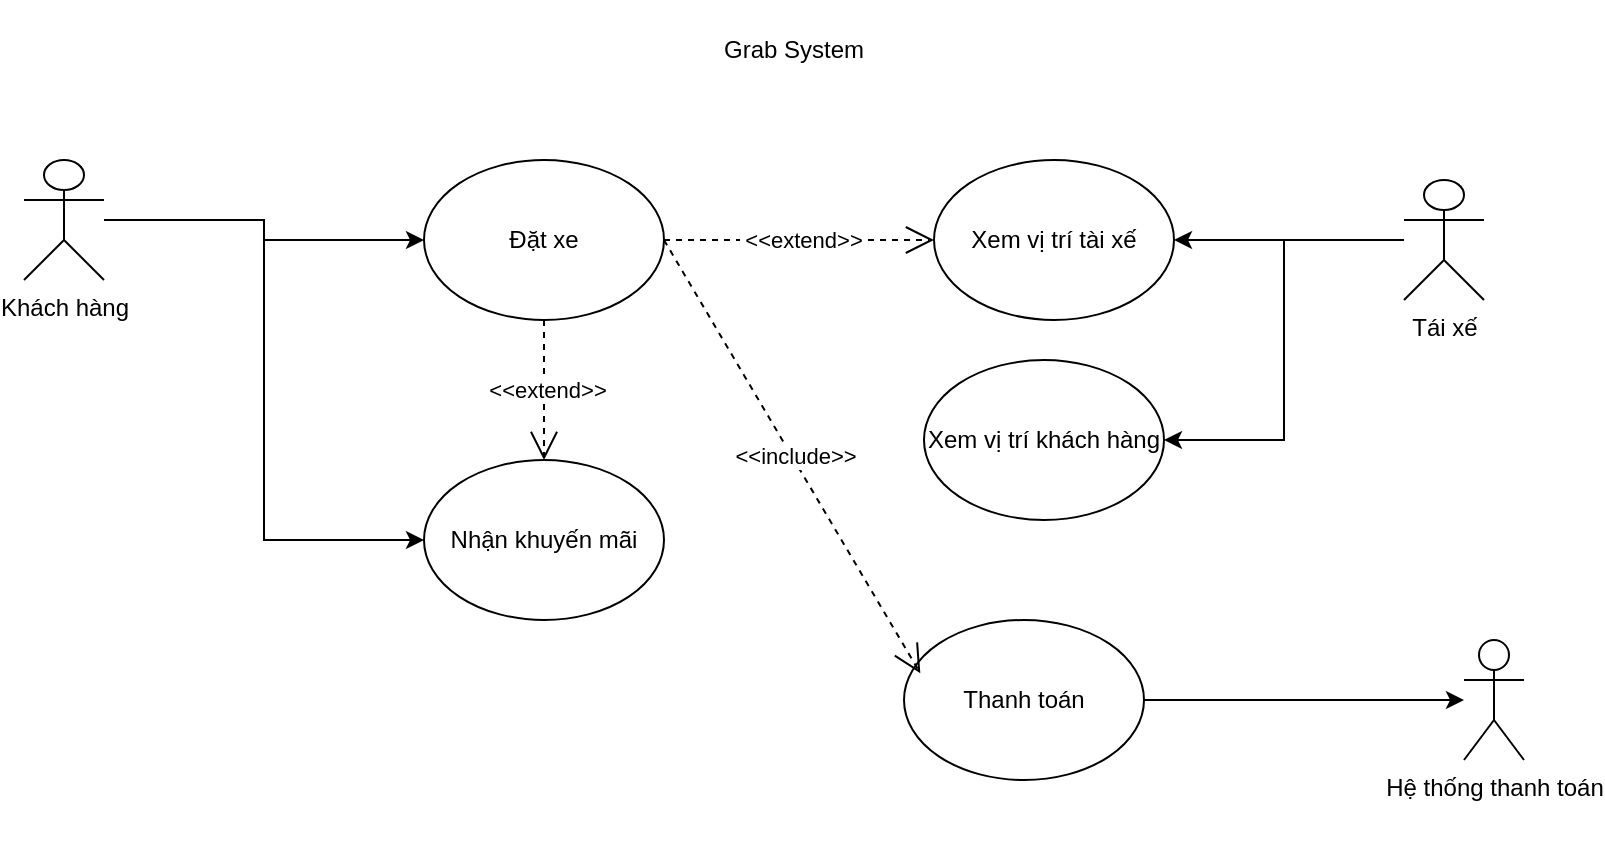 <mxfile version="28.2.8">
  <diagram name="Page-1" id="zkhJZKPtHoh3gSzy9Pgv">
    <mxGraphModel dx="1426" dy="789" grid="1" gridSize="10" guides="1" tooltips="1" connect="1" arrows="1" fold="1" page="1" pageScale="1" pageWidth="850" pageHeight="1100" math="0" shadow="0">
      <root>
        <mxCell id="0" />
        <mxCell id="1" parent="0" />
        <mxCell id="8nGukYZZbQrj5XsDTY7z-1" value="" style="whiteSpace=wrap;html=1;aspect=fixed;fillColor=default;rounded=0;glass=0;shadow=0;gradientColor=none;strokeColor=none;" vertex="1" parent="1">
          <mxGeometry x="220" y="140" width="430" height="430" as="geometry" />
        </mxCell>
        <mxCell id="8nGukYZZbQrj5XsDTY7z-2" value="Grab System" style="text;html=1;whiteSpace=wrap;strokeColor=none;fillColor=none;align=center;verticalAlign=middle;rounded=0;" vertex="1" parent="1">
          <mxGeometry x="365" y="150" width="140" height="30" as="geometry" />
        </mxCell>
        <mxCell id="8nGukYZZbQrj5XsDTY7z-3" value="Đặt xe" style="ellipse;whiteSpace=wrap;html=1;" vertex="1" parent="1">
          <mxGeometry x="250" y="220" width="120" height="80" as="geometry" />
        </mxCell>
        <mxCell id="8nGukYZZbQrj5XsDTY7z-4" style="edgeStyle=orthogonalEdgeStyle;rounded=0;orthogonalLoop=1;jettySize=auto;html=1;" edge="1" parent="1" source="8nGukYZZbQrj5XsDTY7z-5" target="8nGukYZZbQrj5XsDTY7z-12">
          <mxGeometry relative="1" as="geometry" />
        </mxCell>
        <mxCell id="8nGukYZZbQrj5XsDTY7z-5" value="Thanh toán" style="ellipse;whiteSpace=wrap;html=1;" vertex="1" parent="1">
          <mxGeometry x="490" y="450" width="120" height="80" as="geometry" />
        </mxCell>
        <mxCell id="8nGukYZZbQrj5XsDTY7z-6" value="Xem vị trí tài xế" style="ellipse;whiteSpace=wrap;html=1;" vertex="1" parent="1">
          <mxGeometry x="505" y="220" width="120" height="80" as="geometry" />
        </mxCell>
        <mxCell id="8nGukYZZbQrj5XsDTY7z-7" value="&lt;div style=&quot;text-align: start;&quot;&gt;&lt;span style=&quot;background-color: light-dark(#ffffff, var(--ge-dark-color, #121212)); white-space: pre-wrap;&quot;&gt;&lt;font face=&quot;Arial, sans-serif&quot;&gt;&amp;nbsp;&amp;lt;&amp;lt;extend&amp;gt;&amp;gt;&lt;/font&gt;&lt;/span&gt;&lt;/div&gt;" style="endArrow=open;endSize=12;dashed=1;html=1;rounded=0;exitX=1;exitY=0.5;exitDx=0;exitDy=0;entryX=0;entryY=0.5;entryDx=0;entryDy=0;" edge="1" parent="1" source="8nGukYZZbQrj5XsDTY7z-3" target="8nGukYZZbQrj5XsDTY7z-6">
          <mxGeometry x="0.001" width="160" relative="1" as="geometry">
            <mxPoint x="380" y="329.52" as="sourcePoint" />
            <mxPoint x="540" y="329.52" as="targetPoint" />
            <mxPoint as="offset" />
          </mxGeometry>
        </mxCell>
        <mxCell id="8nGukYZZbQrj5XsDTY7z-8" value="&lt;div style=&quot;text-align: start;&quot;&gt;&lt;span style=&quot;background-color: light-dark(#ffffff, var(--ge-dark-color, #121212)); color: light-dark(rgb(0, 0, 0), rgb(255, 255, 255));&quot;&gt;&amp;nbsp;&lt;/span&gt;&lt;span style=&quot;background-color: light-dark(#ffffff, var(--ge-dark-color, #121212)); white-space: pre-wrap;&quot;&gt;&lt;font face=&quot;Arial, sans-serif&quot;&gt;&amp;lt;&amp;lt;include&amp;gt;&amp;gt;&lt;/font&gt;&lt;/span&gt;&lt;/div&gt;" style="endArrow=open;endSize=12;dashed=1;html=1;rounded=0;entryX=0.068;entryY=0.333;entryDx=0;entryDy=0;entryPerimeter=0;exitX=1;exitY=0.5;exitDx=0;exitDy=0;" edge="1" parent="1" source="8nGukYZZbQrj5XsDTY7z-3" target="8nGukYZZbQrj5XsDTY7z-5">
          <mxGeometry width="160" relative="1" as="geometry">
            <mxPoint x="490" y="359.998" as="sourcePoint" />
            <mxPoint x="407" y="369.43" as="targetPoint" />
          </mxGeometry>
        </mxCell>
        <mxCell id="8nGukYZZbQrj5XsDTY7z-9" value="Nhận khuyến mãi" style="ellipse;whiteSpace=wrap;html=1;" vertex="1" parent="1">
          <mxGeometry x="250" y="370" width="120" height="80" as="geometry" />
        </mxCell>
        <mxCell id="8nGukYZZbQrj5XsDTY7z-10" style="edgeStyle=orthogonalEdgeStyle;rounded=0;orthogonalLoop=1;jettySize=auto;html=1;entryX=1;entryY=0.5;entryDx=0;entryDy=0;" edge="1" parent="1" source="8nGukYZZbQrj5XsDTY7z-11" target="8nGukYZZbQrj5XsDTY7z-17">
          <mxGeometry relative="1" as="geometry" />
        </mxCell>
        <mxCell id="8nGukYZZbQrj5XsDTY7z-18" style="edgeStyle=orthogonalEdgeStyle;rounded=0;orthogonalLoop=1;jettySize=auto;html=1;entryX=1;entryY=0.5;entryDx=0;entryDy=0;" edge="1" parent="1" source="8nGukYZZbQrj5XsDTY7z-11" target="8nGukYZZbQrj5XsDTY7z-6">
          <mxGeometry relative="1" as="geometry" />
        </mxCell>
        <mxCell id="8nGukYZZbQrj5XsDTY7z-11" value="Tái xế" style="shape=umlActor;verticalLabelPosition=bottom;verticalAlign=top;html=1;" vertex="1" parent="1">
          <mxGeometry x="740" y="230" width="40" height="60" as="geometry" />
        </mxCell>
        <mxCell id="8nGukYZZbQrj5XsDTY7z-12" value="Hệ thống thanh toán" style="shape=umlActor;verticalLabelPosition=bottom;verticalAlign=top;html=1;" vertex="1" parent="1">
          <mxGeometry x="770" y="460" width="30" height="60" as="geometry" />
        </mxCell>
        <mxCell id="8nGukYZZbQrj5XsDTY7z-13" style="edgeStyle=orthogonalEdgeStyle;rounded=0;orthogonalLoop=1;jettySize=auto;html=1;entryX=0;entryY=0.5;entryDx=0;entryDy=0;" edge="1" parent="1" source="8nGukYZZbQrj5XsDTY7z-15" target="8nGukYZZbQrj5XsDTY7z-3">
          <mxGeometry relative="1" as="geometry" />
        </mxCell>
        <mxCell id="8nGukYZZbQrj5XsDTY7z-14" style="edgeStyle=orthogonalEdgeStyle;rounded=0;orthogonalLoop=1;jettySize=auto;html=1;entryX=0;entryY=0.5;entryDx=0;entryDy=0;" edge="1" parent="1" source="8nGukYZZbQrj5XsDTY7z-15" target="8nGukYZZbQrj5XsDTY7z-9">
          <mxGeometry relative="1" as="geometry">
            <Array as="points">
              <mxPoint x="170" y="250" />
              <mxPoint x="170" y="410" />
            </Array>
          </mxGeometry>
        </mxCell>
        <mxCell id="8nGukYZZbQrj5XsDTY7z-15" value="Khách hàng" style="shape=umlActor;verticalLabelPosition=bottom;verticalAlign=top;html=1;" vertex="1" parent="1">
          <mxGeometry x="50" y="220" width="40" height="60" as="geometry" />
        </mxCell>
        <mxCell id="8nGukYZZbQrj5XsDTY7z-16" value="&lt;div style=&quot;text-align: start;&quot;&gt;&lt;span style=&quot;background-color: light-dark(#ffffff, var(--ge-dark-color, #121212)); white-space: pre-wrap;&quot;&gt;&lt;font face=&quot;Arial, sans-serif&quot;&gt;&amp;nbsp;&amp;lt;&amp;lt;extend&amp;gt;&amp;gt;&lt;/font&gt;&lt;/span&gt;&lt;/div&gt;" style="endArrow=open;endSize=12;dashed=1;html=1;rounded=0;exitX=0.5;exitY=1;exitDx=0;exitDy=0;entryX=0.5;entryY=0;entryDx=0;entryDy=0;" edge="1" parent="1" source="8nGukYZZbQrj5XsDTY7z-3" target="8nGukYZZbQrj5XsDTY7z-9">
          <mxGeometry x="0.001" width="160" relative="1" as="geometry">
            <mxPoint x="440" y="280" as="sourcePoint" />
            <mxPoint x="575" y="280" as="targetPoint" />
            <mxPoint as="offset" />
          </mxGeometry>
        </mxCell>
        <mxCell id="8nGukYZZbQrj5XsDTY7z-17" value="Xem vị trí khách hàng" style="ellipse;whiteSpace=wrap;html=1;" vertex="1" parent="1">
          <mxGeometry x="500" y="320" width="120" height="80" as="geometry" />
        </mxCell>
      </root>
    </mxGraphModel>
  </diagram>
</mxfile>
